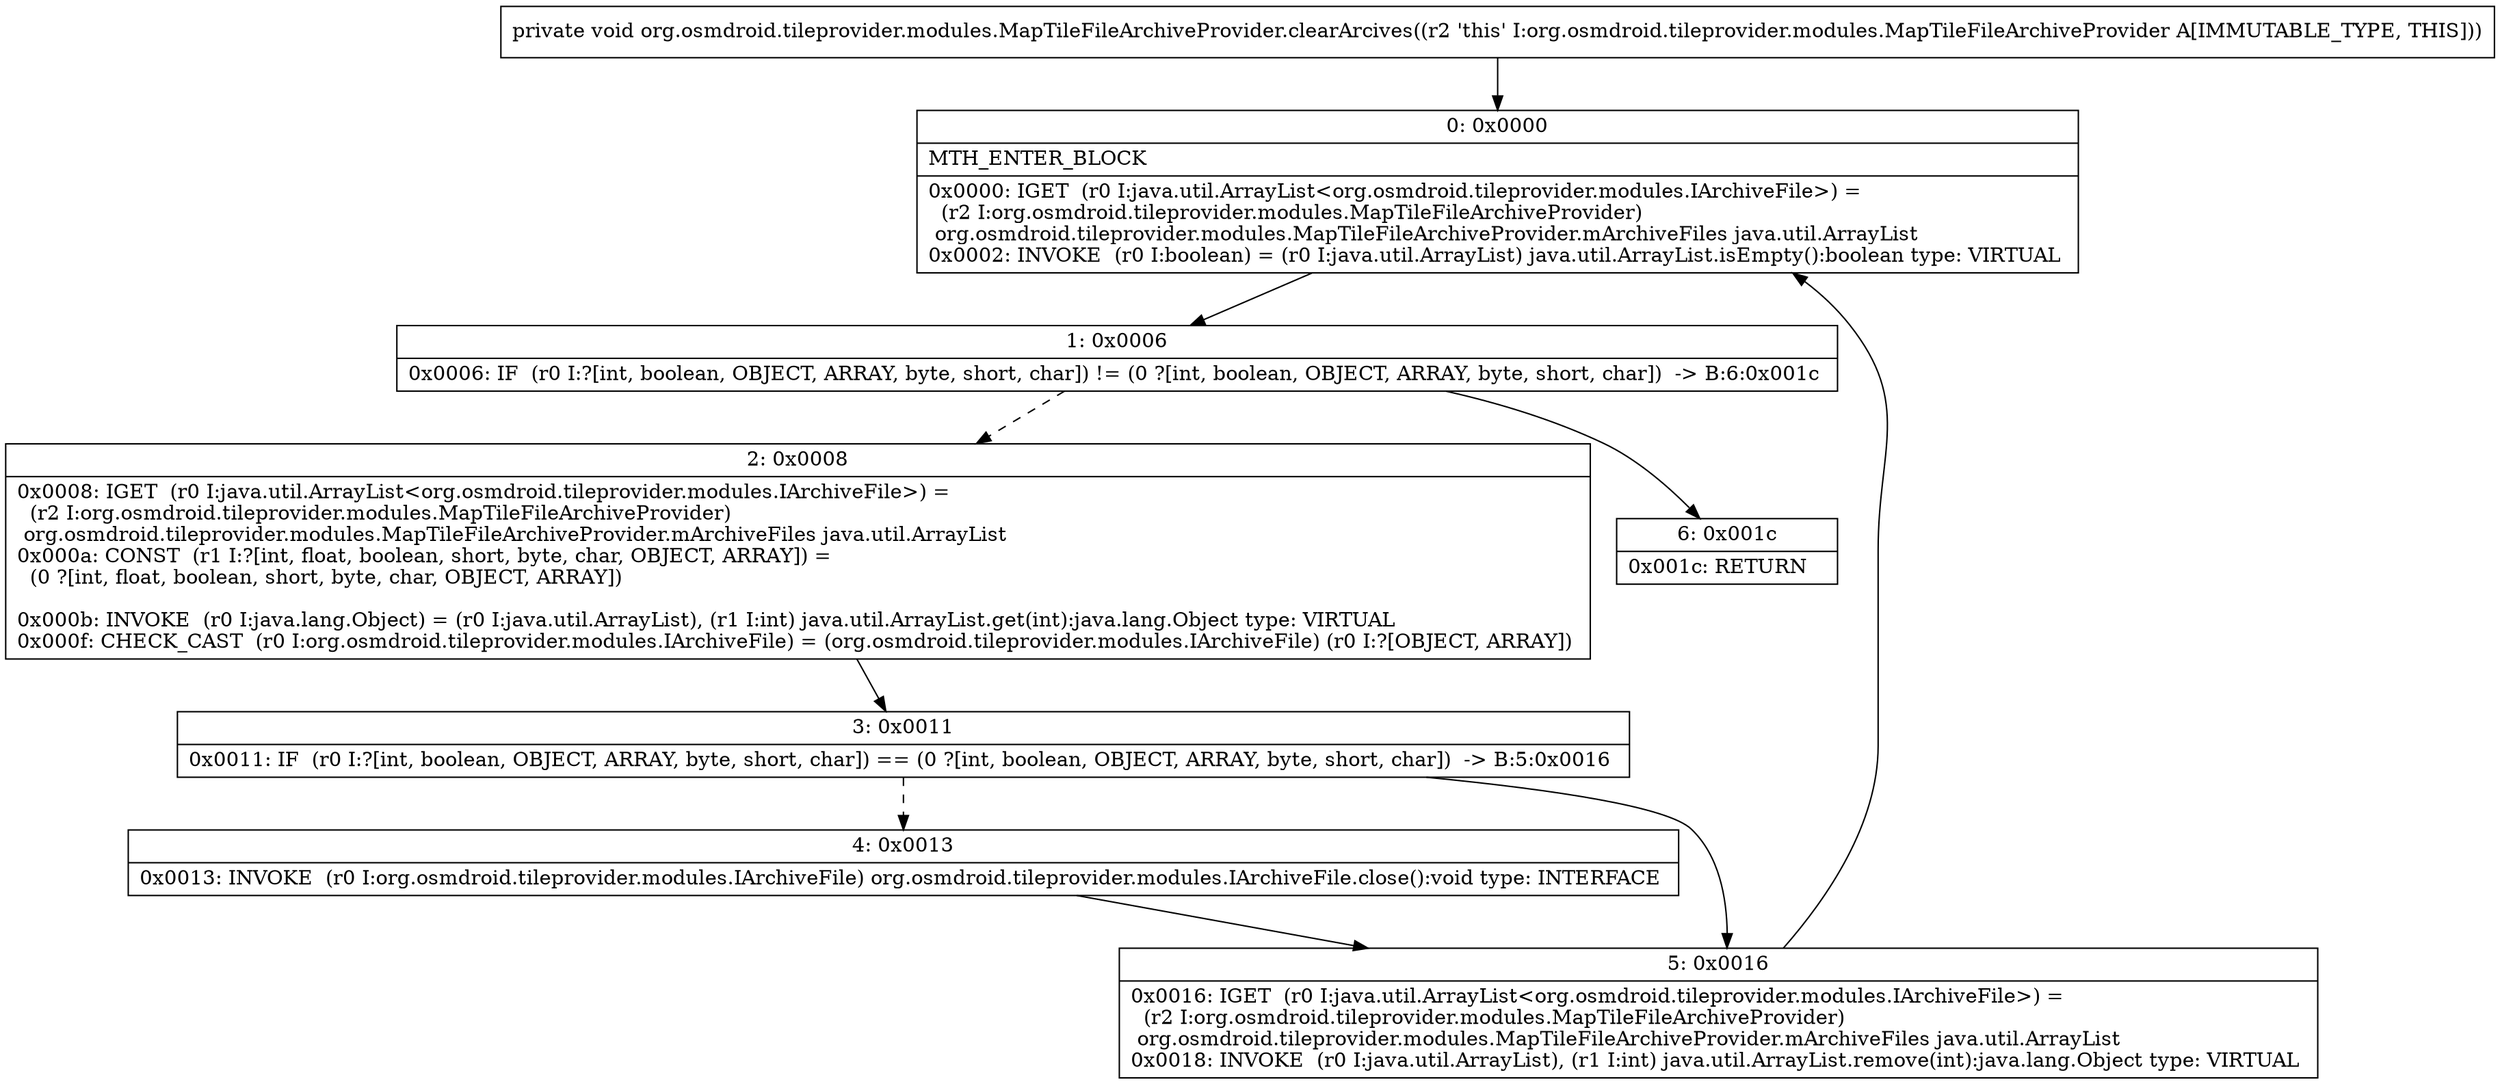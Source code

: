 digraph "CFG fororg.osmdroid.tileprovider.modules.MapTileFileArchiveProvider.clearArcives()V" {
Node_0 [shape=record,label="{0\:\ 0x0000|MTH_ENTER_BLOCK\l|0x0000: IGET  (r0 I:java.util.ArrayList\<org.osmdroid.tileprovider.modules.IArchiveFile\>) = \l  (r2 I:org.osmdroid.tileprovider.modules.MapTileFileArchiveProvider)\l org.osmdroid.tileprovider.modules.MapTileFileArchiveProvider.mArchiveFiles java.util.ArrayList \l0x0002: INVOKE  (r0 I:boolean) = (r0 I:java.util.ArrayList) java.util.ArrayList.isEmpty():boolean type: VIRTUAL \l}"];
Node_1 [shape=record,label="{1\:\ 0x0006|0x0006: IF  (r0 I:?[int, boolean, OBJECT, ARRAY, byte, short, char]) != (0 ?[int, boolean, OBJECT, ARRAY, byte, short, char])  \-\> B:6:0x001c \l}"];
Node_2 [shape=record,label="{2\:\ 0x0008|0x0008: IGET  (r0 I:java.util.ArrayList\<org.osmdroid.tileprovider.modules.IArchiveFile\>) = \l  (r2 I:org.osmdroid.tileprovider.modules.MapTileFileArchiveProvider)\l org.osmdroid.tileprovider.modules.MapTileFileArchiveProvider.mArchiveFiles java.util.ArrayList \l0x000a: CONST  (r1 I:?[int, float, boolean, short, byte, char, OBJECT, ARRAY]) = \l  (0 ?[int, float, boolean, short, byte, char, OBJECT, ARRAY])\l \l0x000b: INVOKE  (r0 I:java.lang.Object) = (r0 I:java.util.ArrayList), (r1 I:int) java.util.ArrayList.get(int):java.lang.Object type: VIRTUAL \l0x000f: CHECK_CAST  (r0 I:org.osmdroid.tileprovider.modules.IArchiveFile) = (org.osmdroid.tileprovider.modules.IArchiveFile) (r0 I:?[OBJECT, ARRAY]) \l}"];
Node_3 [shape=record,label="{3\:\ 0x0011|0x0011: IF  (r0 I:?[int, boolean, OBJECT, ARRAY, byte, short, char]) == (0 ?[int, boolean, OBJECT, ARRAY, byte, short, char])  \-\> B:5:0x0016 \l}"];
Node_4 [shape=record,label="{4\:\ 0x0013|0x0013: INVOKE  (r0 I:org.osmdroid.tileprovider.modules.IArchiveFile) org.osmdroid.tileprovider.modules.IArchiveFile.close():void type: INTERFACE \l}"];
Node_5 [shape=record,label="{5\:\ 0x0016|0x0016: IGET  (r0 I:java.util.ArrayList\<org.osmdroid.tileprovider.modules.IArchiveFile\>) = \l  (r2 I:org.osmdroid.tileprovider.modules.MapTileFileArchiveProvider)\l org.osmdroid.tileprovider.modules.MapTileFileArchiveProvider.mArchiveFiles java.util.ArrayList \l0x0018: INVOKE  (r0 I:java.util.ArrayList), (r1 I:int) java.util.ArrayList.remove(int):java.lang.Object type: VIRTUAL \l}"];
Node_6 [shape=record,label="{6\:\ 0x001c|0x001c: RETURN   \l}"];
MethodNode[shape=record,label="{private void org.osmdroid.tileprovider.modules.MapTileFileArchiveProvider.clearArcives((r2 'this' I:org.osmdroid.tileprovider.modules.MapTileFileArchiveProvider A[IMMUTABLE_TYPE, THIS])) }"];
MethodNode -> Node_0;
Node_0 -> Node_1;
Node_1 -> Node_2[style=dashed];
Node_1 -> Node_6;
Node_2 -> Node_3;
Node_3 -> Node_4[style=dashed];
Node_3 -> Node_5;
Node_4 -> Node_5;
Node_5 -> Node_0;
}

